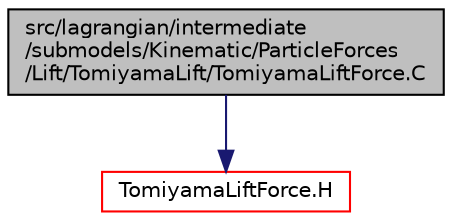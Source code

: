 digraph "src/lagrangian/intermediate/submodels/Kinematic/ParticleForces/Lift/TomiyamaLift/TomiyamaLiftForce.C"
{
  bgcolor="transparent";
  edge [fontname="Helvetica",fontsize="10",labelfontname="Helvetica",labelfontsize="10"];
  node [fontname="Helvetica",fontsize="10",shape=record];
  Node1 [label="src/lagrangian/intermediate\l/submodels/Kinematic/ParticleForces\l/Lift/TomiyamaLift/TomiyamaLiftForce.C",height=0.2,width=0.4,color="black", fillcolor="grey75", style="filled", fontcolor="black"];
  Node1 -> Node2 [color="midnightblue",fontsize="10",style="solid",fontname="Helvetica"];
  Node2 [label="TomiyamaLiftForce.H",height=0.2,width=0.4,color="red",URL="$a07001.html"];
}
